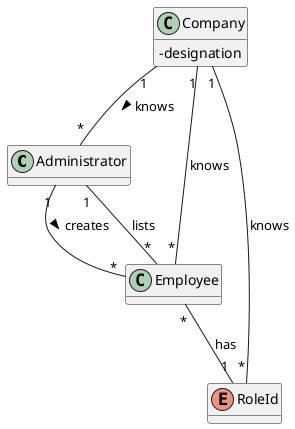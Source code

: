 @startuml
hide methods
skinparam classAttributeIconSize 0

class Administrator {}

class Employee {
}

class Company {
  - designation
}

enum RoleId {}

Administrator "1" -- "*" Employee : creates >
Administrator "1" -- "*" Employee : lists 

Company "1" -- "*" Administrator : knows  >
Company "1" -- "*" Employee : knows 

Company "1" -- "*" RoleId : knows
Employee "*" -- "1" RoleId : has

@enduml
